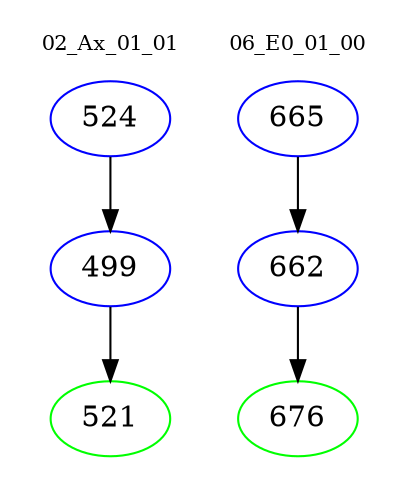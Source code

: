 digraph{
subgraph cluster_0 {
color = white
label = "02_Ax_01_01";
fontsize=10;
T0_524 [label="524", color="blue"]
T0_524 -> T0_499 [color="black"]
T0_499 [label="499", color="blue"]
T0_499 -> T0_521 [color="black"]
T0_521 [label="521", color="green"]
}
subgraph cluster_1 {
color = white
label = "06_E0_01_00";
fontsize=10;
T1_665 [label="665", color="blue"]
T1_665 -> T1_662 [color="black"]
T1_662 [label="662", color="blue"]
T1_662 -> T1_676 [color="black"]
T1_676 [label="676", color="green"]
}
}

